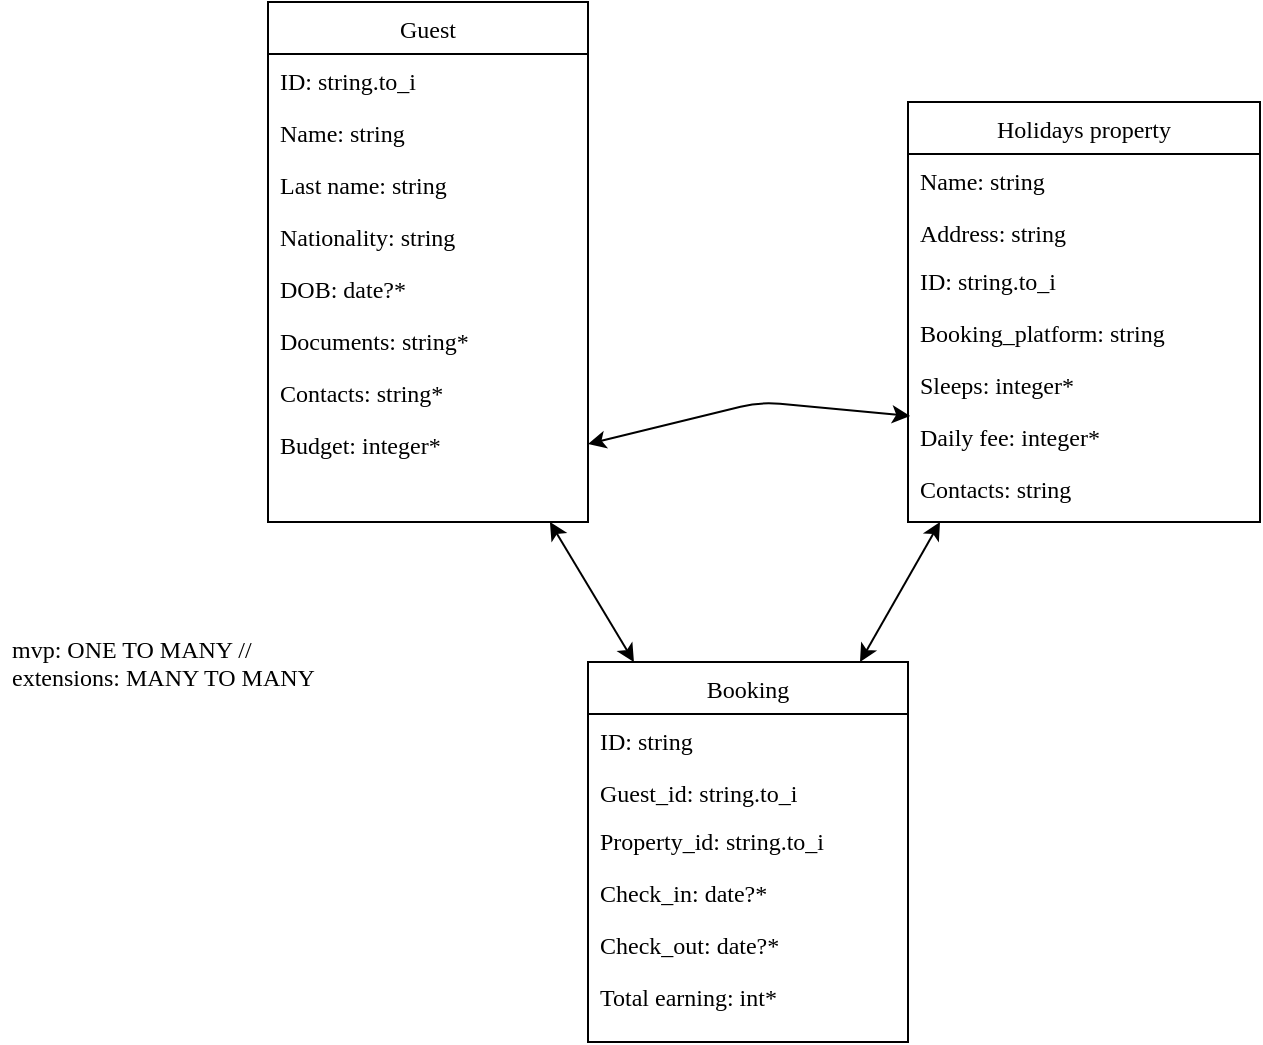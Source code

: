 <mxfile version="12.8.4" type="google"><diagram id="C5RBs43oDa-KdzZeNtuy" name="Page-1"><mxGraphModel dx="946" dy="591" grid="1" gridSize="10" guides="1" tooltips="1" connect="1" arrows="1" fold="1" page="1" pageScale="1" pageWidth="827" pageHeight="1169" math="0" shadow="0" extFonts="PACIFICO^https://fonts.googleapis.com/css?family=PACIFICO"><root><mxCell id="WIyWlLk6GJQsqaUBKTNV-0"/><mxCell id="WIyWlLk6GJQsqaUBKTNV-1" parent="WIyWlLk6GJQsqaUBKTNV-0"/><mxCell id="zkfFHV4jXpPFQw0GAbJ--0" value="Guest" style="swimlane;fontStyle=0;align=center;verticalAlign=top;childLayout=stackLayout;horizontal=1;startSize=26;horizontalStack=0;resizeParent=1;resizeLast=0;collapsible=1;marginBottom=0;rounded=0;shadow=0;strokeWidth=1;fontFamily=Verdana;" parent="WIyWlLk6GJQsqaUBKTNV-1" vertex="1"><mxGeometry x="174" y="120" width="160" height="260" as="geometry"><mxRectangle x="220" y="120" width="160" height="26" as="alternateBounds"/></mxGeometry></mxCell><mxCell id="9Zp4pjeYX7ssxK3LFAHz-5" value="ID: string.to_i" style="text;align=left;verticalAlign=top;spacingLeft=4;spacingRight=4;overflow=hidden;rotatable=0;points=[[0,0.5],[1,0.5]];portConstraint=eastwest;fontFamily=Verdana;" parent="zkfFHV4jXpPFQw0GAbJ--0" vertex="1"><mxGeometry y="26" width="160" height="26" as="geometry"/></mxCell><mxCell id="9Zp4pjeYX7ssxK3LFAHz-6" value="Name: string" style="text;align=left;verticalAlign=top;spacingLeft=4;spacingRight=4;overflow=hidden;rotatable=0;points=[[0,0.5],[1,0.5]];portConstraint=eastwest;rounded=0;shadow=0;html=0;fontFamily=Verdana;" parent="zkfFHV4jXpPFQw0GAbJ--0" vertex="1"><mxGeometry y="52" width="160" height="26" as="geometry"/></mxCell><mxCell id="9Zp4pjeYX7ssxK3LFAHz-7" value="Last name: string" style="text;align=left;verticalAlign=top;spacingLeft=4;spacingRight=4;overflow=hidden;rotatable=0;points=[[0,0.5],[1,0.5]];portConstraint=eastwest;rounded=0;shadow=0;html=0;fontFamily=Verdana;" parent="zkfFHV4jXpPFQw0GAbJ--0" vertex="1"><mxGeometry y="78" width="160" height="26" as="geometry"/></mxCell><mxCell id="9Zp4pjeYX7ssxK3LFAHz-9" value="Nationality: string" style="text;align=left;verticalAlign=top;spacingLeft=4;spacingRight=4;overflow=hidden;rotatable=0;points=[[0,0.5],[1,0.5]];portConstraint=eastwest;rounded=0;shadow=0;html=0;fontFamily=Verdana;" parent="zkfFHV4jXpPFQw0GAbJ--0" vertex="1"><mxGeometry y="104" width="160" height="26" as="geometry"/></mxCell><mxCell id="9Zp4pjeYX7ssxK3LFAHz-8" value="DOB: date?*" style="text;align=left;verticalAlign=top;spacingLeft=4;spacingRight=4;overflow=hidden;rotatable=0;points=[[0,0.5],[1,0.5]];portConstraint=eastwest;rounded=0;shadow=0;html=0;fontFamily=Verdana;" parent="zkfFHV4jXpPFQw0GAbJ--0" vertex="1"><mxGeometry y="130" width="160" height="26" as="geometry"/></mxCell><mxCell id="9Zp4pjeYX7ssxK3LFAHz-10" value="Documents: string*" style="text;align=left;verticalAlign=top;spacingLeft=4;spacingRight=4;overflow=hidden;rotatable=0;points=[[0,0.5],[1,0.5]];portConstraint=eastwest;rounded=0;shadow=0;html=0;fontFamily=Verdana;" parent="zkfFHV4jXpPFQw0GAbJ--0" vertex="1"><mxGeometry y="156" width="160" height="26" as="geometry"/></mxCell><mxCell id="9Zp4pjeYX7ssxK3LFAHz-11" value="Contacts: string*" style="text;align=left;verticalAlign=top;spacingLeft=4;spacingRight=4;overflow=hidden;rotatable=0;points=[[0,0.5],[1,0.5]];portConstraint=eastwest;rounded=0;shadow=0;html=0;fontFamily=Verdana;" parent="zkfFHV4jXpPFQw0GAbJ--0" vertex="1"><mxGeometry y="182" width="160" height="26" as="geometry"/></mxCell><mxCell id="9Zp4pjeYX7ssxK3LFAHz-15" value="Budget: integer*" style="text;align=left;verticalAlign=top;spacingLeft=4;spacingRight=4;overflow=hidden;rotatable=0;points=[[0,0.5],[1,0.5]];portConstraint=eastwest;rounded=0;shadow=0;html=0;fontFamily=Verdana;" parent="zkfFHV4jXpPFQw0GAbJ--0" vertex="1"><mxGeometry y="208" width="160" height="26" as="geometry"/></mxCell><mxCell id="zkfFHV4jXpPFQw0GAbJ--13" value="Booking" style="swimlane;fontStyle=0;align=center;verticalAlign=top;childLayout=stackLayout;horizontal=1;startSize=26;horizontalStack=0;resizeParent=1;resizeLast=0;collapsible=1;marginBottom=0;rounded=0;shadow=0;strokeWidth=1;fontFamily=Verdana;" parent="WIyWlLk6GJQsqaUBKTNV-1" vertex="1"><mxGeometry x="334" y="450" width="160" height="190" as="geometry"><mxRectangle x="340" y="380" width="170" height="26" as="alternateBounds"/></mxGeometry></mxCell><mxCell id="9SPrDeWf7Zub5CS3yfMv-26" value="ID: string" style="text;align=left;verticalAlign=top;spacingLeft=4;spacingRight=4;overflow=hidden;rotatable=0;points=[[0,0.5],[1,0.5]];portConstraint=eastwest;rounded=0;shadow=0;html=0;fontFamily=Verdana;" parent="zkfFHV4jXpPFQw0GAbJ--13" vertex="1"><mxGeometry y="26" width="160" height="26" as="geometry"/></mxCell><mxCell id="9SPrDeWf7Zub5CS3yfMv-23" value="" style="resizable=0;align=left;verticalAlign=bottom;labelBackgroundColor=none;fontSize=12;fontFamily=Verdana;" parent="zkfFHV4jXpPFQw0GAbJ--13" connectable="0" vertex="1"><mxGeometry y="52" width="160" as="geometry"><mxPoint y="4" as="offset"/></mxGeometry></mxCell><mxCell id="9Zp4pjeYX7ssxK3LFAHz-16" value="Guest_id: string.to_i" style="text;align=left;verticalAlign=top;spacingLeft=4;spacingRight=4;overflow=hidden;rotatable=0;points=[[0,0.5],[1,0.5]];portConstraint=eastwest;rounded=0;shadow=0;html=0;fontFamily=Verdana;" parent="zkfFHV4jXpPFQw0GAbJ--13" vertex="1"><mxGeometry y="52" width="160" height="26" as="geometry"/></mxCell><mxCell id="zkfFHV4jXpPFQw0GAbJ--17" value="Holidays property" style="swimlane;fontStyle=0;align=center;verticalAlign=top;childLayout=stackLayout;horizontal=1;startSize=26;horizontalStack=0;resizeParent=1;resizeLast=0;collapsible=1;marginBottom=0;rounded=0;shadow=0;strokeWidth=1;fontFamily=Verdana;" parent="WIyWlLk6GJQsqaUBKTNV-1" vertex="1"><mxGeometry x="494" y="170" width="176" height="210" as="geometry"><mxRectangle x="550" y="140" width="160" height="26" as="alternateBounds"/></mxGeometry></mxCell><mxCell id="9SPrDeWf7Zub5CS3yfMv-3" value="Name: string" style="text;align=left;verticalAlign=top;spacingLeft=4;spacingRight=4;overflow=hidden;rotatable=0;points=[[0,0.5],[1,0.5]];portConstraint=eastwest;rounded=0;shadow=0;html=0;fontFamily=Verdana;" parent="zkfFHV4jXpPFQw0GAbJ--17" vertex="1"><mxGeometry y="26" width="176" height="26" as="geometry"/></mxCell><mxCell id="9SPrDeWf7Zub5CS3yfMv-4" value="Address: string" style="text;align=left;verticalAlign=top;spacingLeft=4;spacingRight=4;overflow=hidden;rotatable=0;points=[[0,0.5],[1,0.5]];portConstraint=eastwest;rounded=0;shadow=0;html=0;fontFamily=Verdana;" parent="zkfFHV4jXpPFQw0GAbJ--17" vertex="1"><mxGeometry y="52" width="176" height="24" as="geometry"/></mxCell><mxCell id="9SPrDeWf7Zub5CS3yfMv-7" value="ID: string.to_i" style="text;align=left;verticalAlign=top;spacingLeft=4;spacingRight=4;overflow=hidden;rotatable=0;points=[[0,0.5],[1,0.5]];portConstraint=eastwest;rounded=0;shadow=0;html=0;fontFamily=Verdana;" parent="zkfFHV4jXpPFQw0GAbJ--17" vertex="1"><mxGeometry y="76" width="176" height="26" as="geometry"/></mxCell><mxCell id="9SPrDeWf7Zub5CS3yfMv-22" value="Booking_platform: string" style="text;align=left;verticalAlign=top;spacingLeft=4;spacingRight=4;overflow=hidden;rotatable=0;points=[[0,0.5],[1,0.5]];portConstraint=eastwest;rounded=0;shadow=0;html=0;fontFamily=Verdana;" parent="zkfFHV4jXpPFQw0GAbJ--17" vertex="1"><mxGeometry y="102" width="176" height="26" as="geometry"/></mxCell><mxCell id="9Zp4pjeYX7ssxK3LFAHz-17" value="Sleeps: integer*" style="text;align=left;verticalAlign=top;spacingLeft=4;spacingRight=4;overflow=hidden;rotatable=0;points=[[0,0.5],[1,0.5]];portConstraint=eastwest;rounded=0;shadow=0;html=0;fontFamily=Verdana;" parent="zkfFHV4jXpPFQw0GAbJ--17" vertex="1"><mxGeometry y="128" width="176" height="26" as="geometry"/></mxCell><mxCell id="9SPrDeWf7Zub5CS3yfMv-32" value="Daily fee: integer*" style="text;align=left;verticalAlign=top;spacingLeft=4;spacingRight=4;overflow=hidden;rotatable=0;points=[[0,0.5],[1,0.5]];portConstraint=eastwest;rounded=0;shadow=0;html=0;fontFamily=Verdana;" parent="zkfFHV4jXpPFQw0GAbJ--17" vertex="1"><mxGeometry y="154" width="176" height="24" as="geometry"/></mxCell><mxCell id="9SPrDeWf7Zub5CS3yfMv-27" value="" style="endArrow=classic;startArrow=classic;html=1;fontFamily=Verdana;" parent="WIyWlLk6GJQsqaUBKTNV-1" edge="1"><mxGeometry width="50" height="50" relative="1" as="geometry"><mxPoint x="510" y="380" as="sourcePoint"/><mxPoint x="470" y="450" as="targetPoint"/><Array as="points"/></mxGeometry></mxCell><mxCell id="9SPrDeWf7Zub5CS3yfMv-28" value="" style="endArrow=classic;startArrow=classic;html=1;exitX=1;exitY=0.5;exitDx=0;exitDy=0;entryX=0.006;entryY=0.125;entryDx=0;entryDy=0;fontFamily=Verdana;entryPerimeter=0;" parent="WIyWlLk6GJQsqaUBKTNV-1" source="9Zp4pjeYX7ssxK3LFAHz-15" target="9SPrDeWf7Zub5CS3yfMv-32" edge="1"><mxGeometry width="50" height="50" relative="1" as="geometry"><mxPoint x="360" y="332.5" as="sourcePoint"/><mxPoint x="464" y="332.5" as="targetPoint"/><Array as="points"><mxPoint x="420" y="320"/></Array></mxGeometry></mxCell><mxCell id="9SPrDeWf7Zub5CS3yfMv-29" value="" style="endArrow=classic;startArrow=classic;html=1;exitX=1;exitY=0.75;exitDx=0;exitDy=0;fontFamily=Verdana;" parent="WIyWlLk6GJQsqaUBKTNV-1" target="zkfFHV4jXpPFQw0GAbJ--13" edge="1"><mxGeometry width="50" height="50" relative="1" as="geometry"><mxPoint x="314.96" y="380" as="sourcePoint"/><mxPoint x="386" y="530" as="targetPoint"/><Array as="points"/></mxGeometry></mxCell><mxCell id="9SPrDeWf7Zub5CS3yfMv-34" value="" style="resizable=0;align=left;verticalAlign=bottom;labelBackgroundColor=none;fontSize=12;fontFamily=Verdana;" parent="WIyWlLk6GJQsqaUBKTNV-1" connectable="0" vertex="1"><mxGeometry x="334" y="554" width="160" as="geometry"><mxPoint y="4" as="offset"/></mxGeometry></mxCell><mxCell id="9SPrDeWf7Zub5CS3yfMv-35" value="Check_in: date?*" style="text;align=left;verticalAlign=top;spacingLeft=4;spacingRight=4;overflow=hidden;rotatable=0;points=[[0,0.5],[1,0.5]];portConstraint=eastwest;rounded=0;shadow=0;html=0;fontFamily=Verdana;" parent="WIyWlLk6GJQsqaUBKTNV-1" vertex="1"><mxGeometry x="334" y="552" width="160" height="26" as="geometry"/></mxCell><mxCell id="9SPrDeWf7Zub5CS3yfMv-36" value="Check_out: date?*" style="text;align=left;verticalAlign=top;spacingLeft=4;spacingRight=4;overflow=hidden;rotatable=0;points=[[0,0.5],[1,0.5]];portConstraint=eastwest;rounded=0;shadow=0;html=0;fontFamily=Verdana;" parent="WIyWlLk6GJQsqaUBKTNV-1" vertex="1"><mxGeometry x="334" y="578" width="160" height="26" as="geometry"/></mxCell><mxCell id="9Zp4pjeYX7ssxK3LFAHz-2" value="mvp: ONE TO MANY //&#10;extensions: MANY TO MANY" style="text;align=left;verticalAlign=top;spacingLeft=4;spacingRight=4;overflow=hidden;rotatable=0;points=[[0,0.5],[1,0.5]];portConstraint=eastwest;rounded=0;shadow=0;html=0;fontFamily=Verdana;FType=g;" parent="WIyWlLk6GJQsqaUBKTNV-1" vertex="1"><mxGeometry x="40" y="430" width="210" height="50" as="geometry"/></mxCell><mxCell id="9SPrDeWf7Zub5CS3yfMv-24" value="Property_id: string.to_i" style="text;align=left;verticalAlign=top;spacingLeft=4;spacingRight=4;overflow=hidden;rotatable=0;points=[[0,0.5],[1,0.5]];portConstraint=eastwest;rounded=0;shadow=0;html=0;fontFamily=Verdana;" parent="WIyWlLk6GJQsqaUBKTNV-1" vertex="1"><mxGeometry x="334" y="526" width="160" height="26" as="geometry"/></mxCell><mxCell id="9SPrDeWf7Zub5CS3yfMv-25" value="Total earning: int*" style="text;align=left;verticalAlign=top;spacingLeft=4;spacingRight=4;overflow=hidden;rotatable=0;points=[[0,0.5],[1,0.5]];portConstraint=eastwest;rounded=0;shadow=0;html=0;fontFamily=Verdana;" parent="WIyWlLk6GJQsqaUBKTNV-1" vertex="1"><mxGeometry x="334" y="604" width="160" height="26" as="geometry"/></mxCell><mxCell id="oh8vQ8ib2UzBo7WaJGNr-0" value="Contacts: string" style="text;align=left;verticalAlign=top;spacingLeft=4;spacingRight=4;overflow=hidden;rotatable=0;points=[[0,0.5],[1,0.5]];portConstraint=eastwest;rounded=0;shadow=0;html=0;fontFamily=Verdana;" vertex="1" parent="WIyWlLk6GJQsqaUBKTNV-1"><mxGeometry x="494" y="350" width="176" height="24" as="geometry"/></mxCell></root></mxGraphModel></diagram></mxfile>